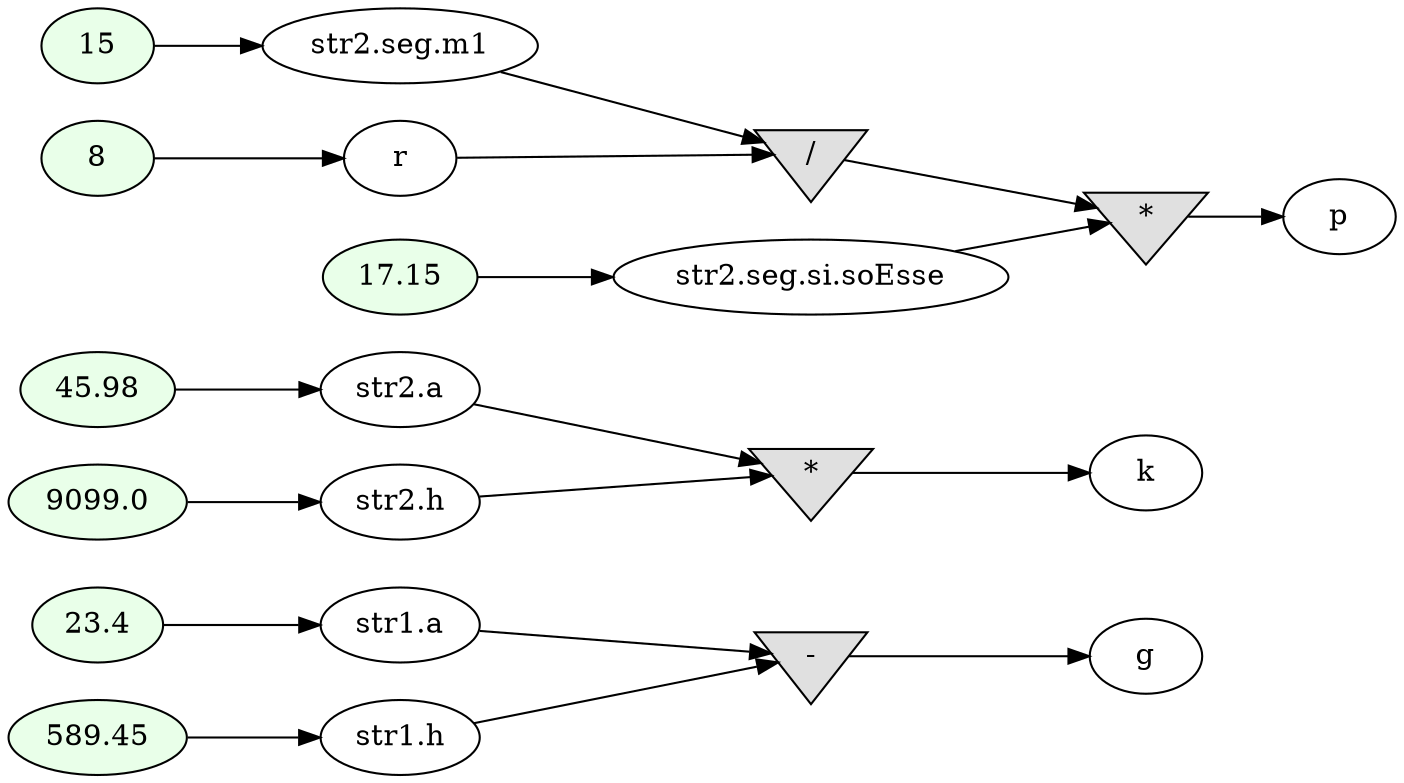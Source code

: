 digraph G
{
rankdir=LR;
	node_1 [ label = "23.4", style=filled, fillcolor="#E9FFE9" ]
	node_2 [ label = "str1.a" ]
	node_3 [ label = "589.45", style=filled, fillcolor="#E9FFE9" ]
	node_4 [ label = "str1.h" ]
	node_5 [ label = "45.98", style=filled, fillcolor="#E9FFE9" ]
	node_6 [ label = "str2.a" ]
	node_7 [ label = "9099.0", style=filled, fillcolor="#E9FFE9" ]
	node_8 [ label = "str2.h" ]
	node_9 [ label = "15", style=filled, fillcolor="#E9FFE9" ]
	node_10 [ label = "str2.seg.m1" ]
	node_11 [ label = "17.15", style=filled, fillcolor="#E9FFE9" ]
	node_12 [ label = "str2.seg.si.soEsse" ]
	node_13 [ label = "8", style=filled, fillcolor="#E9FFE9" ]
	node_14 [ label = "r" ]
	node_15 [ label = "/", shape=invtriangle, style=filled, fillcolor="#E0E0E0" ]
	node_16 [ label = "*", shape=invtriangle, style=filled, fillcolor="#E0E0E0" ]
	node_17 [ label = "p" ]
	node_18 [ label = "-", shape=invtriangle, style=filled, fillcolor="#E0E0E0" ]
	node_19 [ label = "g" ]
	node_20 [ label = "*", shape=invtriangle, style=filled, fillcolor="#E0E0E0" ]
	node_21 [ label = "k" ]
	node_1 -> node_2
	node_2 -> node_18
	node_3 -> node_4
	node_4 -> node_18
	node_5 -> node_6
	node_6 -> node_20
	node_7 -> node_8
	node_8 -> node_20
	node_9 -> node_10
	node_10 -> node_15
	node_11 -> node_12
	node_12 -> node_16
	node_13 -> node_14
	node_14 -> node_15
	node_15 -> node_16
	node_16 -> node_17
	node_18 -> node_19
	node_20 -> node_21
}
